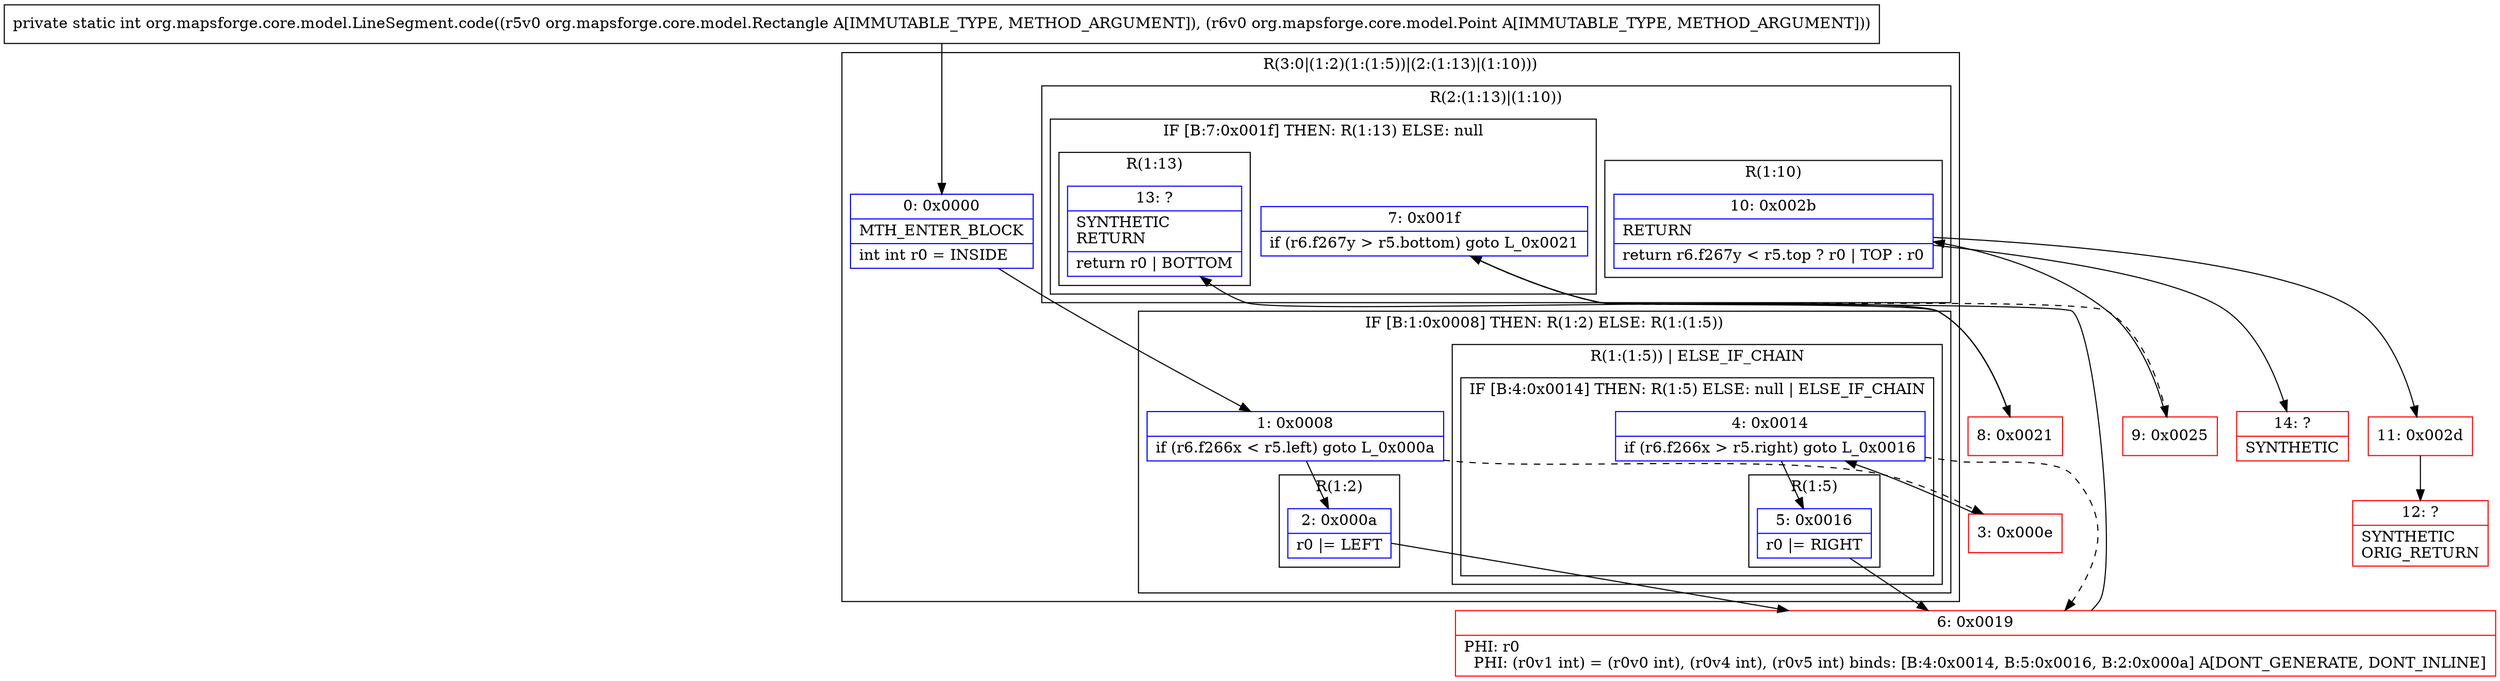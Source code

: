 digraph "CFG fororg.mapsforge.core.model.LineSegment.code(Lorg\/mapsforge\/core\/model\/Rectangle;Lorg\/mapsforge\/core\/model\/Point;)I" {
subgraph cluster_Region_1961114858 {
label = "R(3:0|(1:2)(1:(1:5))|(2:(1:13)|(1:10)))";
node [shape=record,color=blue];
Node_0 [shape=record,label="{0\:\ 0x0000|MTH_ENTER_BLOCK\l|int int r0 = INSIDE\l}"];
subgraph cluster_IfRegion_1986250682 {
label = "IF [B:1:0x0008] THEN: R(1:2) ELSE: R(1:(1:5))";
node [shape=record,color=blue];
Node_1 [shape=record,label="{1\:\ 0x0008|if (r6.f266x \< r5.left) goto L_0x000a\l}"];
subgraph cluster_Region_780695983 {
label = "R(1:2)";
node [shape=record,color=blue];
Node_2 [shape=record,label="{2\:\ 0x000a|r0 \|= LEFT\l}"];
}
subgraph cluster_Region_1949307228 {
label = "R(1:(1:5)) | ELSE_IF_CHAIN\l";
node [shape=record,color=blue];
subgraph cluster_IfRegion_755812311 {
label = "IF [B:4:0x0014] THEN: R(1:5) ELSE: null | ELSE_IF_CHAIN\l";
node [shape=record,color=blue];
Node_4 [shape=record,label="{4\:\ 0x0014|if (r6.f266x \> r5.right) goto L_0x0016\l}"];
subgraph cluster_Region_1613715982 {
label = "R(1:5)";
node [shape=record,color=blue];
Node_5 [shape=record,label="{5\:\ 0x0016|r0 \|= RIGHT\l}"];
}
}
}
}
subgraph cluster_Region_1470845741 {
label = "R(2:(1:13)|(1:10))";
node [shape=record,color=blue];
subgraph cluster_IfRegion_1067253877 {
label = "IF [B:7:0x001f] THEN: R(1:13) ELSE: null";
node [shape=record,color=blue];
Node_7 [shape=record,label="{7\:\ 0x001f|if (r6.f267y \> r5.bottom) goto L_0x0021\l}"];
subgraph cluster_Region_1861039779 {
label = "R(1:13)";
node [shape=record,color=blue];
Node_13 [shape=record,label="{13\:\ ?|SYNTHETIC\lRETURN\l|return r0 \| BOTTOM\l}"];
}
}
subgraph cluster_Region_993740024 {
label = "R(1:10)";
node [shape=record,color=blue];
Node_10 [shape=record,label="{10\:\ 0x002b|RETURN\l|return r6.f267y \< r5.top ? r0 \| TOP : r0\l}"];
}
}
}
Node_3 [shape=record,color=red,label="{3\:\ 0x000e}"];
Node_6 [shape=record,color=red,label="{6\:\ 0x0019|PHI: r0 \l  PHI: (r0v1 int) = (r0v0 int), (r0v4 int), (r0v5 int) binds: [B:4:0x0014, B:5:0x0016, B:2:0x000a] A[DONT_GENERATE, DONT_INLINE]\l}"];
Node_8 [shape=record,color=red,label="{8\:\ 0x0021}"];
Node_9 [shape=record,color=red,label="{9\:\ 0x0025}"];
Node_11 [shape=record,color=red,label="{11\:\ 0x002d}"];
Node_12 [shape=record,color=red,label="{12\:\ ?|SYNTHETIC\lORIG_RETURN\l}"];
Node_14 [shape=record,color=red,label="{14\:\ ?|SYNTHETIC\l}"];
MethodNode[shape=record,label="{private static int org.mapsforge.core.model.LineSegment.code((r5v0 org.mapsforge.core.model.Rectangle A[IMMUTABLE_TYPE, METHOD_ARGUMENT]), (r6v0 org.mapsforge.core.model.Point A[IMMUTABLE_TYPE, METHOD_ARGUMENT])) }"];
MethodNode -> Node_0;
Node_0 -> Node_1;
Node_1 -> Node_2;
Node_1 -> Node_3[style=dashed];
Node_2 -> Node_6;
Node_4 -> Node_5;
Node_4 -> Node_6[style=dashed];
Node_5 -> Node_6;
Node_7 -> Node_8;
Node_7 -> Node_9[style=dashed];
Node_10 -> Node_11;
Node_10 -> Node_14;
Node_3 -> Node_4;
Node_6 -> Node_7;
Node_8 -> Node_13;
Node_9 -> Node_10;
Node_11 -> Node_12;
}

